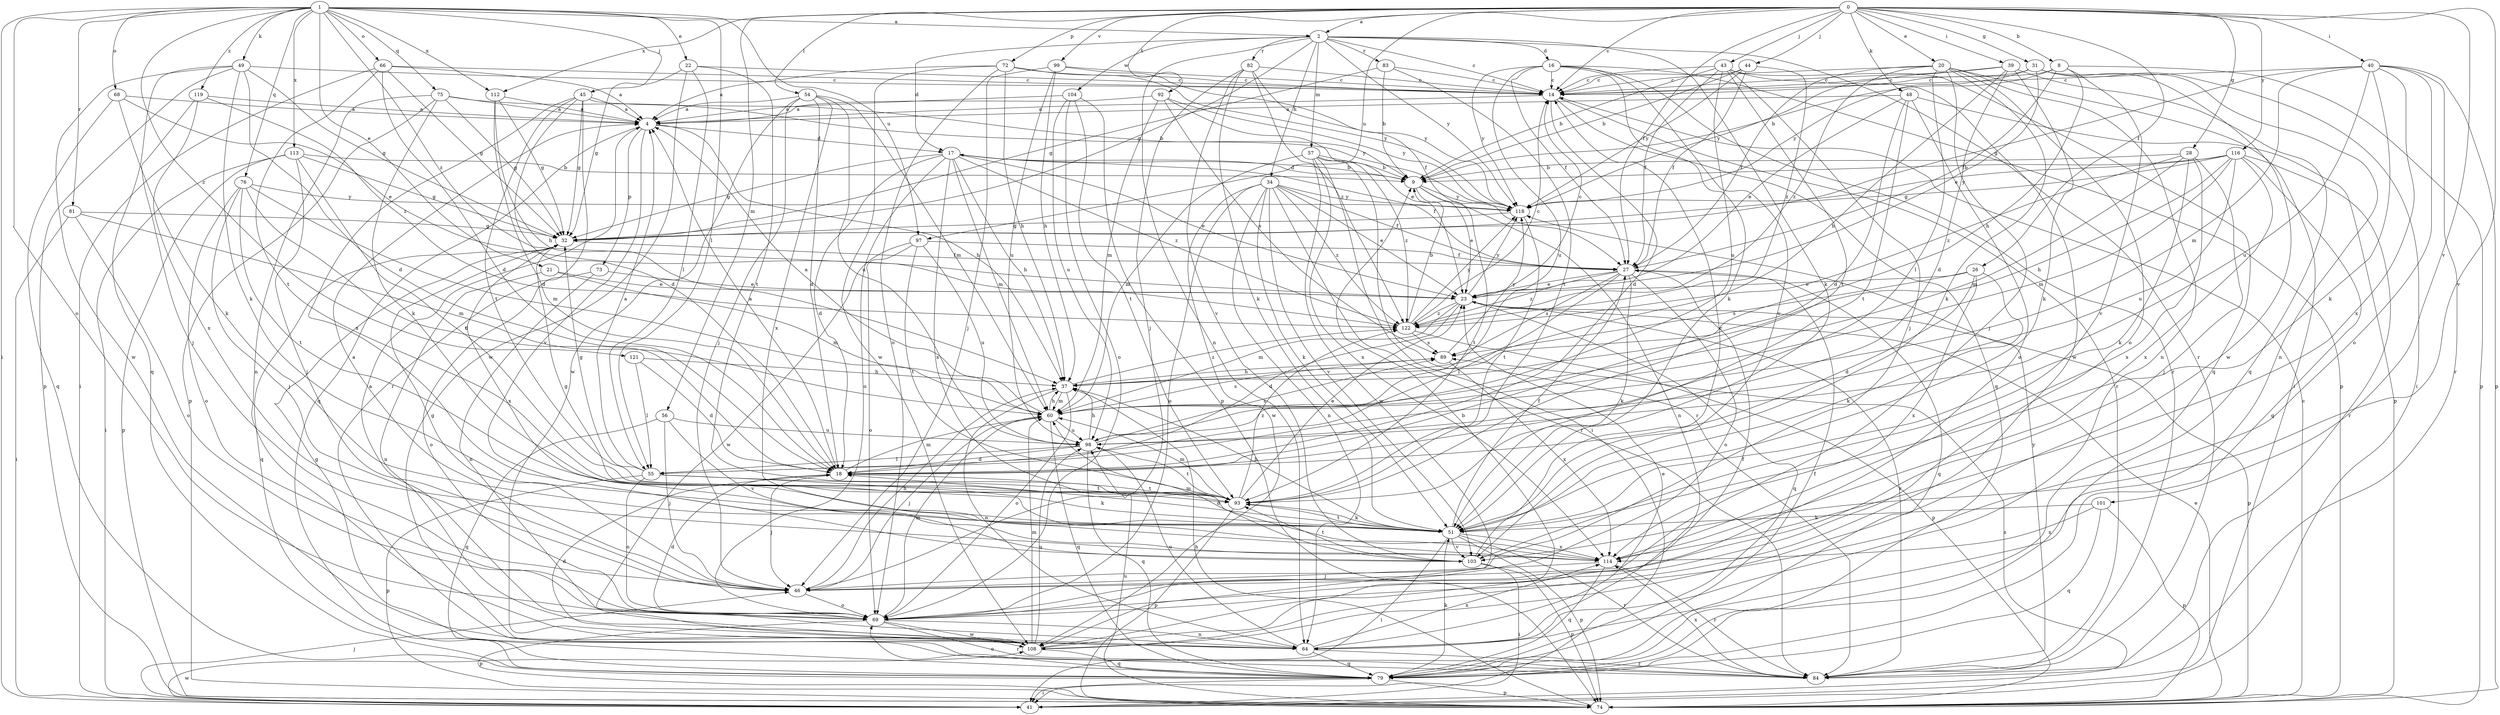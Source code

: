 strict digraph  {
0;
1;
2;
4;
8;
9;
14;
16;
17;
18;
20;
21;
22;
23;
26;
27;
28;
31;
32;
34;
37;
39;
40;
41;
43;
44;
45;
46;
48;
49;
51;
54;
55;
56;
57;
60;
64;
66;
68;
69;
72;
73;
74;
75;
76;
79;
81;
82;
83;
84;
89;
92;
93;
97;
98;
99;
101;
103;
104;
108;
112;
113;
114;
116;
118;
119;
121;
122;
0 -> 2  [label=a];
0 -> 8  [label=b];
0 -> 14  [label=c];
0 -> 20  [label=e];
0 -> 26  [label=f];
0 -> 27  [label=f];
0 -> 28  [label=g];
0 -> 31  [label=g];
0 -> 39  [label=i];
0 -> 40  [label=i];
0 -> 43  [label=j];
0 -> 44  [label=j];
0 -> 48  [label=k];
0 -> 54  [label=l];
0 -> 56  [label=m];
0 -> 72  [label=p];
0 -> 92  [label=t];
0 -> 97  [label=u];
0 -> 99  [label=v];
0 -> 101  [label=v];
0 -> 103  [label=v];
0 -> 112  [label=x];
0 -> 116  [label=y];
1 -> 2  [label=a];
1 -> 21  [label=e];
1 -> 22  [label=e];
1 -> 41  [label=i];
1 -> 45  [label=j];
1 -> 49  [label=k];
1 -> 55  [label=l];
1 -> 66  [label=o];
1 -> 68  [label=o];
1 -> 69  [label=o];
1 -> 75  [label=q];
1 -> 76  [label=q];
1 -> 81  [label=r];
1 -> 97  [label=u];
1 -> 112  [label=x];
1 -> 113  [label=x];
1 -> 119  [label=z];
1 -> 121  [label=z];
1 -> 122  [label=z];
2 -> 14  [label=c];
2 -> 16  [label=d];
2 -> 17  [label=d];
2 -> 32  [label=g];
2 -> 34  [label=h];
2 -> 51  [label=k];
2 -> 57  [label=m];
2 -> 64  [label=n];
2 -> 82  [label=r];
2 -> 83  [label=r];
2 -> 84  [label=r];
2 -> 104  [label=w];
2 -> 118  [label=y];
4 -> 17  [label=d];
4 -> 37  [label=h];
4 -> 73  [label=p];
4 -> 79  [label=q];
4 -> 103  [label=v];
8 -> 9  [label=b];
8 -> 14  [label=c];
8 -> 27  [label=f];
8 -> 37  [label=h];
8 -> 74  [label=p];
8 -> 103  [label=v];
9 -> 17  [label=d];
9 -> 23  [label=e];
9 -> 64  [label=n];
9 -> 93  [label=t];
9 -> 118  [label=y];
14 -> 4  [label=a];
14 -> 18  [label=d];
14 -> 79  [label=q];
14 -> 84  [label=r];
16 -> 14  [label=c];
16 -> 27  [label=f];
16 -> 51  [label=k];
16 -> 74  [label=p];
16 -> 84  [label=r];
16 -> 98  [label=u];
16 -> 103  [label=v];
16 -> 118  [label=y];
17 -> 9  [label=b];
17 -> 18  [label=d];
17 -> 23  [label=e];
17 -> 27  [label=f];
17 -> 32  [label=g];
17 -> 37  [label=h];
17 -> 60  [label=m];
17 -> 69  [label=o];
17 -> 114  [label=x];
17 -> 122  [label=z];
18 -> 4  [label=a];
18 -> 46  [label=j];
18 -> 60  [label=m];
18 -> 93  [label=t];
20 -> 14  [label=c];
20 -> 27  [label=f];
20 -> 41  [label=i];
20 -> 46  [label=j];
20 -> 51  [label=k];
20 -> 55  [label=l];
20 -> 64  [label=n];
20 -> 69  [label=o];
20 -> 122  [label=z];
21 -> 23  [label=e];
21 -> 60  [label=m];
21 -> 64  [label=n];
22 -> 14  [label=c];
22 -> 32  [label=g];
22 -> 55  [label=l];
22 -> 93  [label=t];
22 -> 108  [label=w];
23 -> 14  [label=c];
23 -> 18  [label=d];
23 -> 60  [label=m];
23 -> 74  [label=p];
23 -> 79  [label=q];
23 -> 84  [label=r];
23 -> 118  [label=y];
23 -> 122  [label=z];
26 -> 18  [label=d];
26 -> 23  [label=e];
26 -> 51  [label=k];
26 -> 89  [label=s];
26 -> 114  [label=x];
27 -> 23  [label=e];
27 -> 51  [label=k];
27 -> 55  [label=l];
27 -> 69  [label=o];
27 -> 79  [label=q];
27 -> 89  [label=s];
27 -> 122  [label=z];
28 -> 9  [label=b];
28 -> 46  [label=j];
28 -> 51  [label=k];
28 -> 60  [label=m];
28 -> 114  [label=x];
28 -> 122  [label=z];
31 -> 14  [label=c];
31 -> 23  [label=e];
31 -> 41  [label=i];
31 -> 64  [label=n];
31 -> 108  [label=w];
31 -> 118  [label=y];
32 -> 27  [label=f];
32 -> 79  [label=q];
32 -> 114  [label=x];
34 -> 23  [label=e];
34 -> 27  [label=f];
34 -> 51  [label=k];
34 -> 64  [label=n];
34 -> 69  [label=o];
34 -> 84  [label=r];
34 -> 103  [label=v];
34 -> 108  [label=w];
34 -> 118  [label=y];
34 -> 122  [label=z];
37 -> 60  [label=m];
37 -> 64  [label=n];
37 -> 69  [label=o];
37 -> 122  [label=z];
39 -> 14  [label=c];
39 -> 18  [label=d];
39 -> 37  [label=h];
39 -> 51  [label=k];
39 -> 79  [label=q];
39 -> 118  [label=y];
40 -> 14  [label=c];
40 -> 32  [label=g];
40 -> 51  [label=k];
40 -> 60  [label=m];
40 -> 69  [label=o];
40 -> 74  [label=p];
40 -> 84  [label=r];
40 -> 98  [label=u];
40 -> 114  [label=x];
41 -> 46  [label=j];
41 -> 89  [label=s];
41 -> 108  [label=w];
43 -> 9  [label=b];
43 -> 14  [label=c];
43 -> 27  [label=f];
43 -> 46  [label=j];
43 -> 79  [label=q];
43 -> 93  [label=t];
43 -> 98  [label=u];
43 -> 108  [label=w];
44 -> 9  [label=b];
44 -> 14  [label=c];
44 -> 27  [label=f];
44 -> 118  [label=y];
44 -> 122  [label=z];
45 -> 4  [label=a];
45 -> 9  [label=b];
45 -> 18  [label=d];
45 -> 32  [label=g];
45 -> 84  [label=r];
45 -> 93  [label=t];
45 -> 114  [label=x];
46 -> 4  [label=a];
46 -> 32  [label=g];
46 -> 37  [label=h];
46 -> 69  [label=o];
48 -> 4  [label=a];
48 -> 18  [label=d];
48 -> 23  [label=e];
48 -> 69  [label=o];
48 -> 74  [label=p];
48 -> 93  [label=t];
49 -> 14  [label=c];
49 -> 18  [label=d];
49 -> 32  [label=g];
49 -> 51  [label=k];
49 -> 74  [label=p];
49 -> 79  [label=q];
49 -> 108  [label=w];
51 -> 18  [label=d];
51 -> 27  [label=f];
51 -> 32  [label=g];
51 -> 37  [label=h];
51 -> 41  [label=i];
51 -> 74  [label=p];
51 -> 84  [label=r];
51 -> 93  [label=t];
51 -> 103  [label=v];
51 -> 114  [label=x];
54 -> 4  [label=a];
54 -> 18  [label=d];
54 -> 46  [label=j];
54 -> 60  [label=m];
54 -> 98  [label=u];
54 -> 108  [label=w];
54 -> 114  [label=x];
55 -> 4  [label=a];
55 -> 32  [label=g];
55 -> 51  [label=k];
55 -> 69  [label=o];
55 -> 74  [label=p];
55 -> 93  [label=t];
56 -> 46  [label=j];
56 -> 79  [label=q];
56 -> 98  [label=u];
56 -> 103  [label=v];
57 -> 9  [label=b];
57 -> 41  [label=i];
57 -> 60  [label=m];
57 -> 84  [label=r];
57 -> 108  [label=w];
57 -> 114  [label=x];
57 -> 122  [label=z];
60 -> 4  [label=a];
60 -> 37  [label=h];
60 -> 46  [label=j];
60 -> 79  [label=q];
60 -> 89  [label=s];
60 -> 98  [label=u];
64 -> 4  [label=a];
64 -> 23  [label=e];
64 -> 79  [label=q];
64 -> 84  [label=r];
64 -> 98  [label=u];
64 -> 114  [label=x];
66 -> 4  [label=a];
66 -> 14  [label=c];
66 -> 18  [label=d];
66 -> 32  [label=g];
66 -> 41  [label=i];
66 -> 93  [label=t];
68 -> 4  [label=a];
68 -> 23  [label=e];
68 -> 51  [label=k];
68 -> 79  [label=q];
69 -> 18  [label=d];
69 -> 60  [label=m];
69 -> 64  [label=n];
69 -> 74  [label=p];
69 -> 84  [label=r];
69 -> 108  [label=w];
72 -> 4  [label=a];
72 -> 14  [label=c];
72 -> 37  [label=h];
72 -> 69  [label=o];
72 -> 108  [label=w];
72 -> 118  [label=y];
73 -> 23  [label=e];
73 -> 64  [label=n];
73 -> 69  [label=o];
74 -> 14  [label=c];
74 -> 23  [label=e];
74 -> 37  [label=h];
74 -> 98  [label=u];
75 -> 4  [label=a];
75 -> 32  [label=g];
75 -> 51  [label=k];
75 -> 64  [label=n];
75 -> 74  [label=p];
75 -> 118  [label=y];
76 -> 18  [label=d];
76 -> 46  [label=j];
76 -> 60  [label=m];
76 -> 69  [label=o];
76 -> 93  [label=t];
76 -> 118  [label=y];
79 -> 27  [label=f];
79 -> 41  [label=i];
79 -> 51  [label=k];
79 -> 69  [label=o];
79 -> 74  [label=p];
81 -> 32  [label=g];
81 -> 41  [label=i];
81 -> 60  [label=m];
81 -> 69  [label=o];
82 -> 14  [label=c];
82 -> 27  [label=f];
82 -> 46  [label=j];
82 -> 51  [label=k];
82 -> 103  [label=v];
82 -> 122  [label=z];
83 -> 9  [label=b];
83 -> 14  [label=c];
83 -> 32  [label=g];
83 -> 93  [label=t];
84 -> 32  [label=g];
84 -> 114  [label=x];
84 -> 118  [label=y];
89 -> 37  [label=h];
89 -> 114  [label=x];
89 -> 118  [label=y];
92 -> 4  [label=a];
92 -> 23  [label=e];
92 -> 60  [label=m];
92 -> 89  [label=s];
92 -> 118  [label=y];
93 -> 23  [label=e];
93 -> 51  [label=k];
93 -> 60  [label=m];
93 -> 74  [label=p];
93 -> 122  [label=z];
97 -> 27  [label=f];
97 -> 69  [label=o];
97 -> 93  [label=t];
97 -> 98  [label=u];
97 -> 108  [label=w];
98 -> 18  [label=d];
98 -> 37  [label=h];
98 -> 55  [label=l];
98 -> 79  [label=q];
98 -> 89  [label=s];
98 -> 93  [label=t];
99 -> 14  [label=c];
99 -> 37  [label=h];
99 -> 46  [label=j];
99 -> 98  [label=u];
99 -> 118  [label=y];
101 -> 51  [label=k];
101 -> 74  [label=p];
101 -> 79  [label=q];
101 -> 114  [label=x];
103 -> 14  [label=c];
103 -> 41  [label=i];
103 -> 60  [label=m];
103 -> 74  [label=p];
103 -> 93  [label=t];
104 -> 4  [label=a];
104 -> 69  [label=o];
104 -> 74  [label=p];
104 -> 93  [label=t];
104 -> 98  [label=u];
108 -> 9  [label=b];
108 -> 18  [label=d];
108 -> 27  [label=f];
108 -> 60  [label=m];
108 -> 79  [label=q];
108 -> 98  [label=u];
112 -> 4  [label=a];
112 -> 18  [label=d];
112 -> 32  [label=g];
112 -> 37  [label=h];
113 -> 9  [label=b];
113 -> 32  [label=g];
113 -> 41  [label=i];
113 -> 46  [label=j];
113 -> 74  [label=p];
113 -> 93  [label=t];
114 -> 46  [label=j];
114 -> 79  [label=q];
114 -> 84  [label=r];
116 -> 9  [label=b];
116 -> 32  [label=g];
116 -> 37  [label=h];
116 -> 60  [label=m];
116 -> 79  [label=q];
116 -> 84  [label=r];
116 -> 98  [label=u];
116 -> 114  [label=x];
116 -> 118  [label=y];
118 -> 32  [label=g];
118 -> 93  [label=t];
119 -> 4  [label=a];
119 -> 46  [label=j];
119 -> 114  [label=x];
119 -> 122  [label=z];
121 -> 18  [label=d];
121 -> 37  [label=h];
121 -> 55  [label=l];
122 -> 9  [label=b];
122 -> 14  [label=c];
122 -> 74  [label=p];
122 -> 89  [label=s];
122 -> 118  [label=y];
}
